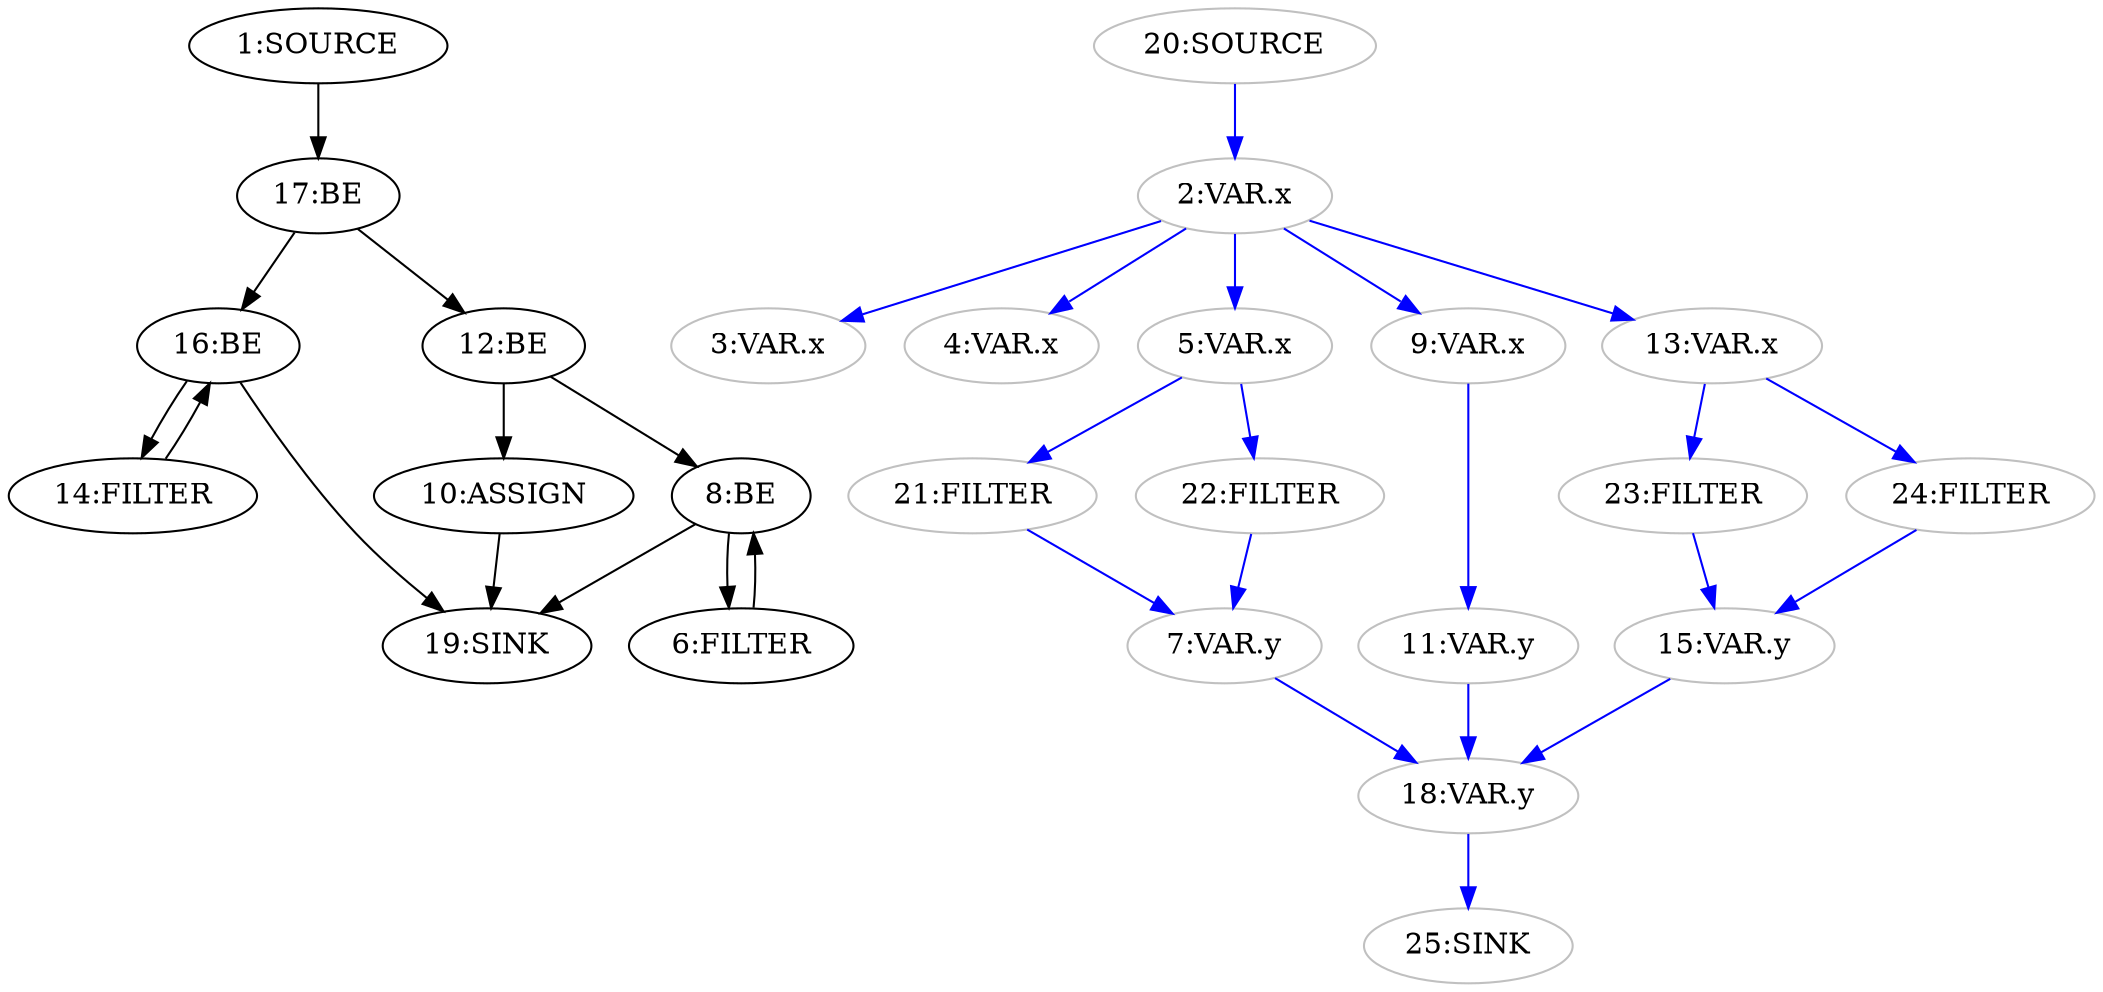 digraph {
  n10 [label="10:ASSIGN"];
  n8 [label="8:BE"];
  n16 [label="16:BE"];
  n17 [label="17:BE"];
  n12 [label="12:BE"];
  n6 [label="6:FILTER"];
  n14 [label="14:FILTER"];
  n1 [label="1:SOURCE"];
  n19 [label="19:SINK"];
  n2 [label="2:VAR.x" color="grey"];
  n3 [label="3:VAR.x" color="grey"];
  n4 [label="4:VAR.x" color="grey"];
  n5 [label="5:VAR.x" color="grey"];
  n7 [label="7:VAR.y" color="grey"];
  n9 [label="9:VAR.x" color="grey"];
  n11 [label="11:VAR.y" color="grey"];
  n13 [label="13:VAR.x" color="grey"];
  n15 [label="15:VAR.y" color="grey"];
  n18 [label="18:VAR.y" color="grey"];
  n20 [label="20:SOURCE" color="grey"];
  n21 [label="21:FILTER" color="grey"];
  n22 [label="22:FILTER" color="grey"];
  n23 [label="23:FILTER" color="grey"];
  n24 [label="24:FILTER" color="grey"];
  n25 [label="25:SINK" color="grey"];
  n1 -> n17 [color="black"];
  n6 -> n8 [color="black"];
  n8 -> n6 [color="black"];
  n8 -> n19 [color="black"];
  n10 -> n19 [color="black"];
  n12 -> n8 [color="black"];
  n12 -> n10 [color="black"];
  n14 -> n16 [color="black"];
  n16 -> n14 [color="black"];
  n16 -> n19 [color="black"];
  n17 -> n12 [color="black"];
  n17 -> n16 [color="black"];
  n2 -> n3 [color="blue"];
  n2 -> n4 [color="blue"];
  n2 -> n5 [color="blue"];
  n2 -> n9 [color="blue"];
  n2 -> n13 [color="blue"];
  n5 -> n21 [color="blue"];
  n5 -> n22 [color="blue"];
  n7 -> n18 [color="blue"];
  n9 -> n11 [color="blue"];
  n11 -> n18 [color="blue"];
  n13 -> n23 [color="blue"];
  n13 -> n24 [color="blue"];
  n15 -> n18 [color="blue"];
  n18 -> n25 [color="blue"];
  n20 -> n2 [color="blue"];
  n21 -> n7 [color="blue"];
  n22 -> n7 [color="blue"];
  n23 -> n15 [color="blue"];
  n24 -> n15 [color="blue"];
}
